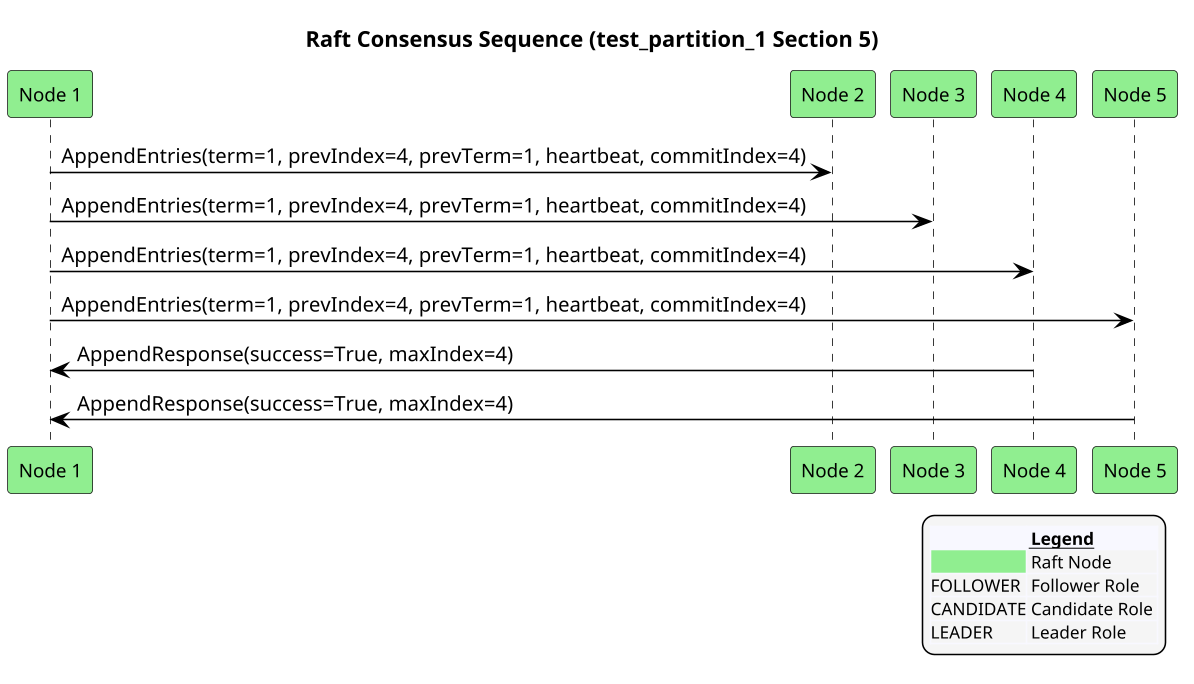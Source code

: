 @startuml
!pragma ratio 0.7
skinparam dpi 150
skinparam monochrome false
skinparam sequence {
  ArrowColor Black
  ActorBorderColor Black
  LifeLineBorderColor Black
  ParticipantFontSize 12
  Padding 10
}
skinparam legend {
  BackgroundColor #F5F5F5
  FontSize 11
}
title Raft Consensus Sequence (test_partition_1 Section 5)

participant "Node 1" as n1 order 10 #Lightgreen
participant "Node 2" as n2 order 20 #Lightgreen
participant "Node 3" as n3 order 30 #Lightgreen
participant "Node 4" as n4 order 40 #Lightgreen
participant "Node 5" as n5 order 50 #Lightgreen
n1 -> n2: AppendEntries(term=1, prevIndex=4, prevTerm=1, heartbeat, commitIndex=4)
n1 -> n3: AppendEntries(term=1, prevIndex=4, prevTerm=1, heartbeat, commitIndex=4)
n1 -> n4: AppendEntries(term=1, prevIndex=4, prevTerm=1, heartbeat, commitIndex=4)
n1 -> n5: AppendEntries(term=1, prevIndex=4, prevTerm=1, heartbeat, commitIndex=4)
n4 -> n1: AppendResponse(success=True, maxIndex=4)
n5 -> n1: AppendResponse(success=True, maxIndex=4)

legend right
  <#GhostWhite,#GhostWhite>|      |= __Legend__ |
  |<#Lightgreen>| Raft Node |
  |FOLLOWER| Follower Role |
  |CANDIDATE| Candidate Role |
  |LEADER| Leader Role |
endlegend
@enduml
